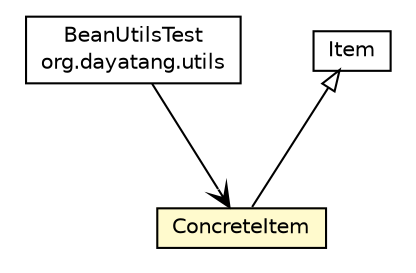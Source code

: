 #!/usr/local/bin/dot
#
# Class diagram 
# Generated by UMLGraph version R5_6_6-8-g8d7759 (http://www.umlgraph.org/)
#

digraph G {
	edge [fontname="Helvetica",fontsize=10,labelfontname="Helvetica",labelfontsize=10];
	node [fontname="Helvetica",fontsize=10,shape=plaintext];
	nodesep=0.25;
	ranksep=0.5;
	// org.dayatang.utils.BeanUtilsTest
	c157 [label=<<table title="org.dayatang.utils.BeanUtilsTest" border="0" cellborder="1" cellspacing="0" cellpadding="2" port="p" href="../BeanUtilsTest.html">
		<tr><td><table border="0" cellspacing="0" cellpadding="1">
<tr><td align="center" balign="center"> BeanUtilsTest </td></tr>
<tr><td align="center" balign="center"> org.dayatang.utils </td></tr>
		</table></td></tr>
		</table>>, URL="../BeanUtilsTest.html", fontname="Helvetica", fontcolor="black", fontsize=10.0];
	// org.dayatang.utils.beans.Item
	c161 [label=<<table title="org.dayatang.utils.beans.Item" border="0" cellborder="1" cellspacing="0" cellpadding="2" port="p" href="./Item.html">
		<tr><td><table border="0" cellspacing="0" cellpadding="1">
<tr><td align="center" balign="center"> Item </td></tr>
		</table></td></tr>
		</table>>, URL="./Item.html", fontname="Helvetica", fontcolor="black", fontsize=10.0];
	// org.dayatang.utils.beans.ConcreteItem
	c162 [label=<<table title="org.dayatang.utils.beans.ConcreteItem" border="0" cellborder="1" cellspacing="0" cellpadding="2" port="p" bgcolor="lemonChiffon" href="./ConcreteItem.html">
		<tr><td><table border="0" cellspacing="0" cellpadding="1">
<tr><td align="center" balign="center"> ConcreteItem </td></tr>
		</table></td></tr>
		</table>>, URL="./ConcreteItem.html", fontname="Helvetica", fontcolor="black", fontsize=10.0];
	//org.dayatang.utils.beans.ConcreteItem extends org.dayatang.utils.beans.Item
	c161:p -> c162:p [dir=back,arrowtail=empty];
	// org.dayatang.utils.BeanUtilsTest NAVASSOC org.dayatang.utils.beans.ConcreteItem
	c157:p -> c162:p [taillabel="", label=" "headlabel="", fontname="Helvetica", fontcolor="black", fontsize=10.0, color="black", arrowhead=open];
}

